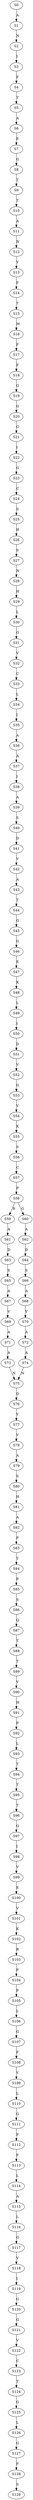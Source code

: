 strict digraph  {
	S0 -> S1 [ label = A ];
	S1 -> S2 [ label = N ];
	S2 -> S3 [ label = I ];
	S3 -> S4 [ label = F ];
	S4 -> S5 [ label = T ];
	S5 -> S6 [ label = A ];
	S6 -> S7 [ label = E ];
	S7 -> S8 [ label = G ];
	S8 -> S9 [ label = T ];
	S9 -> S10 [ label = T ];
	S10 -> S11 [ label = A ];
	S11 -> S12 [ label = N ];
	S12 -> S13 [ label = Y ];
	S13 -> S14 [ label = F ];
	S14 -> S15 [ label = T ];
	S15 -> S16 [ label = M ];
	S16 -> S17 [ label = F ];
	S17 -> S18 [ label = F ];
	S18 -> S19 [ label = G ];
	S19 -> S20 [ label = G ];
	S20 -> S21 [ label = G ];
	S21 -> S22 [ label = I ];
	S22 -> S23 [ label = G ];
	S23 -> S24 [ label = C ];
	S24 -> S25 [ label = S ];
	S25 -> S26 [ label = H ];
	S26 -> S27 [ label = S ];
	S27 -> S28 [ label = N ];
	S28 -> S29 [ label = H ];
	S29 -> S30 [ label = L ];
	S30 -> S31 [ label = G ];
	S31 -> S32 [ label = V ];
	S32 -> S33 [ label = C ];
	S33 -> S34 [ label = L ];
	S34 -> S35 [ label = I ];
	S35 -> S36 [ label = A ];
	S36 -> S37 [ label = A ];
	S37 -> S38 [ label = I ];
	S38 -> S39 [ label = A ];
	S39 -> S40 [ label = S ];
	S40 -> S41 [ label = D ];
	S41 -> S42 [ label = V ];
	S42 -> S43 [ label = A ];
	S43 -> S44 [ label = T ];
	S44 -> S45 [ label = G ];
	S45 -> S46 [ label = G ];
	S46 -> S47 [ label = E ];
	S47 -> S48 [ label = K ];
	S48 -> S49 [ label = L ];
	S49 -> S50 [ label = I ];
	S50 -> S51 [ label = D ];
	S51 -> S52 [ label = V ];
	S52 -> S53 [ label = G ];
	S53 -> S54 [ label = V ];
	S54 -> S55 [ label = K ];
	S55 -> S56 [ label = S ];
	S56 -> S57 [ label = C ];
	S57 -> S58 [ label = P ];
	S58 -> S59 [ label = R ];
	S58 -> S60 [ label = G ];
	S59 -> S61 [ label = A ];
	S60 -> S62 [ label = A ];
	S61 -> S63 [ label = D ];
	S62 -> S64 [ label = D ];
	S63 -> S65 [ label = S ];
	S64 -> S66 [ label = S ];
	S65 -> S67 [ label = A ];
	S66 -> S68 [ label = A ];
	S67 -> S69 [ label = V ];
	S68 -> S70 [ label = V ];
	S69 -> S71 [ label = A ];
	S70 -> S72 [ label = A ];
	S71 -> S73 [ label = A ];
	S72 -> S74 [ label = A ];
	S73 -> S75 [ label = N ];
	S74 -> S75 [ label = N ];
	S75 -> S76 [ label = D ];
	S76 -> S77 [ label = Y ];
	S77 -> S78 [ label = V ];
	S78 -> S79 [ label = A ];
	S79 -> S80 [ label = S ];
	S80 -> S81 [ label = H ];
	S81 -> S82 [ label = A ];
	S82 -> S83 [ label = P ];
	S83 -> S84 [ label = T ];
	S84 -> S85 [ label = P ];
	S85 -> S86 [ label = S ];
	S86 -> S87 [ label = Q ];
	S87 -> S88 [ label = T ];
	S88 -> S89 [ label = T ];
	S89 -> S90 [ label = V ];
	S90 -> S91 [ label = H ];
	S91 -> S92 [ label = P ];
	S92 -> S93 [ label = L ];
	S93 -> S94 [ label = T ];
	S94 -> S95 [ label = T ];
	S95 -> S96 [ label = T ];
	S96 -> S97 [ label = G ];
	S97 -> S98 [ label = I ];
	S98 -> S99 [ label = V ];
	S99 -> S100 [ label = E ];
	S100 -> S101 [ label = V ];
	S101 -> S102 [ label = K ];
	S102 -> S103 [ label = R ];
	S103 -> S104 [ label = P ];
	S104 -> S105 [ label = P ];
	S105 -> S106 [ label = L ];
	S106 -> S107 [ label = G ];
	S107 -> S108 [ label = F ];
	S108 -> S109 [ label = Y ];
	S109 -> S110 [ label = L ];
	S110 -> S111 [ label = G ];
	S111 -> S112 [ label = F ];
	S112 -> S113 [ label = F ];
	S113 -> S114 [ label = L ];
	S114 -> S115 [ label = A ];
	S115 -> S116 [ label = L ];
	S116 -> S117 [ label = G ];
	S117 -> S118 [ label = V ];
	S118 -> S119 [ label = I ];
	S119 -> S120 [ label = G ];
	S120 -> S121 [ label = G ];
	S121 -> S122 [ label = V ];
	S122 -> S123 [ label = C ];
	S123 -> S124 [ label = T ];
	S124 -> S125 [ label = G ];
	S125 -> S126 [ label = L ];
	S126 -> S127 [ label = G ];
	S127 -> S128 [ label = F ];
	S128 -> S129 [ label = S ];
}
